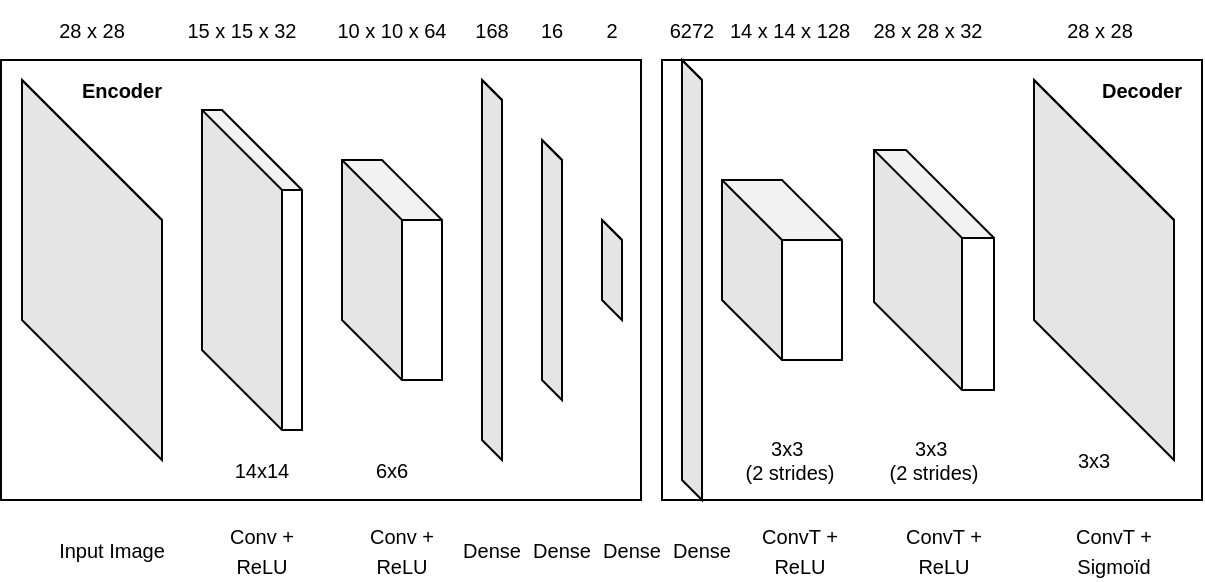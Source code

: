 <mxfile version="19.0.2" type="device"><diagram id="_zXeoHZA_cRRAsdOXSv1" name="Page-1"><mxGraphModel dx="1065" dy="408" grid="1" gridSize="10" guides="1" tooltips="1" connect="1" arrows="1" fold="1" page="1" pageScale="1" pageWidth="827" pageHeight="1169" math="0" shadow="0"><root><mxCell id="0"/><mxCell id="1" parent="0"/><mxCell id="YKl_hyp22E5s536gqu3B-13" value="" style="rounded=0;whiteSpace=wrap;html=1;" vertex="1" parent="1"><mxGeometry x="350" y="90" width="270" height="220" as="geometry"/></mxCell><mxCell id="YKl_hyp22E5s536gqu3B-12" value="" style="rounded=0;whiteSpace=wrap;html=1;" vertex="1" parent="1"><mxGeometry x="19.5" y="90" width="320" height="220" as="geometry"/></mxCell><mxCell id="YKl_hyp22E5s536gqu3B-1" value="" style="shape=cube;whiteSpace=wrap;html=1;boundedLbl=1;backgroundOutline=1;darkOpacity=0.05;darkOpacity2=0.1;size=160;" vertex="1" parent="1"><mxGeometry x="30" y="100" width="70" height="190" as="geometry"/></mxCell><mxCell id="YKl_hyp22E5s536gqu3B-2" value="" style="shape=cube;whiteSpace=wrap;html=1;boundedLbl=1;backgroundOutline=1;darkOpacity=0.05;darkOpacity2=0.1;size=40;" vertex="1" parent="1"><mxGeometry x="120" y="115" width="50" height="160" as="geometry"/></mxCell><mxCell id="YKl_hyp22E5s536gqu3B-3" value="" style="shape=cube;whiteSpace=wrap;html=1;boundedLbl=1;backgroundOutline=1;darkOpacity=0.05;darkOpacity2=0.1;size=30;" vertex="1" parent="1"><mxGeometry x="190" y="140" width="50" height="110" as="geometry"/></mxCell><mxCell id="YKl_hyp22E5s536gqu3B-4" value="" style="shape=cube;whiteSpace=wrap;html=1;boundedLbl=1;backgroundOutline=1;darkOpacity=0.05;darkOpacity2=0.1;size=160;" vertex="1" parent="1"><mxGeometry x="260" y="100" width="10" height="190" as="geometry"/></mxCell><mxCell id="YKl_hyp22E5s536gqu3B-5" value="" style="shape=cube;whiteSpace=wrap;html=1;boundedLbl=1;backgroundOutline=1;darkOpacity=0.05;darkOpacity2=0.1;size=160;" vertex="1" parent="1"><mxGeometry x="290" y="130" width="10" height="130" as="geometry"/></mxCell><mxCell id="YKl_hyp22E5s536gqu3B-6" value="" style="shape=cube;whiteSpace=wrap;html=1;boundedLbl=1;backgroundOutline=1;darkOpacity=0.05;darkOpacity2=0.1;size=160;" vertex="1" parent="1"><mxGeometry x="320" y="170" width="10" height="50" as="geometry"/></mxCell><mxCell id="YKl_hyp22E5s536gqu3B-7" value="" style="shape=cube;whiteSpace=wrap;html=1;boundedLbl=1;backgroundOutline=1;darkOpacity=0.05;darkOpacity2=0.1;size=160;" vertex="1" parent="1"><mxGeometry x="360" y="90" width="10" height="220" as="geometry"/></mxCell><mxCell id="YKl_hyp22E5s536gqu3B-8" value="" style="shape=cube;whiteSpace=wrap;html=1;boundedLbl=1;backgroundOutline=1;darkOpacity=0.05;darkOpacity2=0.1;size=30;" vertex="1" parent="1"><mxGeometry x="380" y="150" width="60" height="90" as="geometry"/></mxCell><mxCell id="YKl_hyp22E5s536gqu3B-9" value="" style="shape=cube;whiteSpace=wrap;html=1;boundedLbl=1;backgroundOutline=1;darkOpacity=0.05;darkOpacity2=0.1;size=44;" vertex="1" parent="1"><mxGeometry x="456" y="135" width="60" height="120" as="geometry"/></mxCell><mxCell id="YKl_hyp22E5s536gqu3B-11" value="" style="shape=cube;whiteSpace=wrap;html=1;boundedLbl=1;backgroundOutline=1;darkOpacity=0.05;darkOpacity2=0.1;size=160;" vertex="1" parent="1"><mxGeometry x="536" y="100" width="70" height="190" as="geometry"/></mxCell><mxCell id="YKl_hyp22E5s536gqu3B-14" value="&lt;font style=&quot;font-size: 10px;&quot;&gt;Input Image&lt;/font&gt;" style="text;html=1;strokeColor=none;fillColor=none;align=center;verticalAlign=middle;whiteSpace=wrap;rounded=0;" vertex="1" parent="1"><mxGeometry x="44.5" y="320" width="60" height="30" as="geometry"/></mxCell><mxCell id="YKl_hyp22E5s536gqu3B-15" value="&lt;font style=&quot;font-size: 10px;&quot;&gt;Conv + ReLU&lt;/font&gt;" style="text;html=1;strokeColor=none;fillColor=none;align=center;verticalAlign=middle;whiteSpace=wrap;rounded=0;" vertex="1" parent="1"><mxGeometry x="119.5" y="320" width="60" height="30" as="geometry"/></mxCell><mxCell id="YKl_hyp22E5s536gqu3B-16" value="&lt;font style=&quot;font-size: 10px;&quot;&gt;Conv + ReLU&lt;/font&gt;" style="text;html=1;strokeColor=none;fillColor=none;align=center;verticalAlign=middle;whiteSpace=wrap;rounded=0;" vertex="1" parent="1"><mxGeometry x="189.5" y="320" width="60" height="30" as="geometry"/></mxCell><mxCell id="YKl_hyp22E5s536gqu3B-17" value="&lt;font style=&quot;font-size: 10px;&quot;&gt;Dense&lt;/font&gt;" style="text;html=1;strokeColor=none;fillColor=none;align=center;verticalAlign=middle;whiteSpace=wrap;rounded=0;" vertex="1" parent="1"><mxGeometry x="235" y="320" width="60" height="30" as="geometry"/></mxCell><mxCell id="YKl_hyp22E5s536gqu3B-19" value="&lt;font style=&quot;font-size: 10px;&quot;&gt;Dense&lt;/font&gt;" style="text;html=1;strokeColor=none;fillColor=none;align=center;verticalAlign=middle;whiteSpace=wrap;rounded=0;" vertex="1" parent="1"><mxGeometry x="270" y="320" width="60" height="30" as="geometry"/></mxCell><mxCell id="YKl_hyp22E5s536gqu3B-21" value="&lt;font style=&quot;font-size: 10px;&quot;&gt;Dense&lt;/font&gt;" style="text;html=1;strokeColor=none;fillColor=none;align=center;verticalAlign=middle;whiteSpace=wrap;rounded=0;" vertex="1" parent="1"><mxGeometry x="304.5" y="320" width="60" height="30" as="geometry"/></mxCell><mxCell id="YKl_hyp22E5s536gqu3B-22" value="14x14" style="text;html=1;strokeColor=none;fillColor=none;align=center;verticalAlign=middle;whiteSpace=wrap;rounded=0;fontSize=10;" vertex="1" parent="1"><mxGeometry x="120" y="280" width="60" height="30" as="geometry"/></mxCell><mxCell id="YKl_hyp22E5s536gqu3B-23" value="6x6" style="text;html=1;strokeColor=none;fillColor=none;align=center;verticalAlign=middle;whiteSpace=wrap;rounded=0;fontSize=10;" vertex="1" parent="1"><mxGeometry x="185" y="280" width="60" height="30" as="geometry"/></mxCell><mxCell id="YKl_hyp22E5s536gqu3B-24" value="&lt;font style=&quot;font-size: 10px;&quot;&gt;ConvT + ReLU&lt;/font&gt;" style="text;html=1;strokeColor=none;fillColor=none;align=center;verticalAlign=middle;whiteSpace=wrap;rounded=0;" vertex="1" parent="1"><mxGeometry x="388.5" y="320" width="60" height="30" as="geometry"/></mxCell><mxCell id="YKl_hyp22E5s536gqu3B-25" value="&lt;font style=&quot;font-size: 10px;&quot;&gt;ConvT + ReLU&lt;/font&gt;" style="text;html=1;strokeColor=none;fillColor=none;align=center;verticalAlign=middle;whiteSpace=wrap;rounded=0;" vertex="1" parent="1"><mxGeometry x="460.5" y="320" width="60" height="30" as="geometry"/></mxCell><mxCell id="YKl_hyp22E5s536gqu3B-26" value="&lt;font style=&quot;font-size: 10px;&quot;&gt;ConvT + Sigmoïd&lt;/font&gt;" style="text;html=1;strokeColor=none;fillColor=none;align=center;verticalAlign=middle;whiteSpace=wrap;rounded=0;" vertex="1" parent="1"><mxGeometry x="545.5" y="320" width="60" height="30" as="geometry"/></mxCell><mxCell id="YKl_hyp22E5s536gqu3B-27" value="&lt;font style=&quot;font-size: 10px;&quot;&gt;Dense&lt;/font&gt;" style="text;html=1;strokeColor=none;fillColor=none;align=center;verticalAlign=middle;whiteSpace=wrap;rounded=0;" vertex="1" parent="1"><mxGeometry x="339.5" y="320" width="60" height="30" as="geometry"/></mxCell><mxCell id="YKl_hyp22E5s536gqu3B-28" value="3x3&amp;nbsp;&lt;br&gt;(2 strides)" style="text;html=1;strokeColor=none;fillColor=none;align=center;verticalAlign=middle;whiteSpace=wrap;rounded=0;fontSize=10;" vertex="1" parent="1"><mxGeometry x="384" y="275" width="60" height="30" as="geometry"/></mxCell><mxCell id="YKl_hyp22E5s536gqu3B-29" value="3x3&amp;nbsp;&lt;br&gt;(2 strides)" style="text;html=1;strokeColor=none;fillColor=none;align=center;verticalAlign=middle;whiteSpace=wrap;rounded=0;fontSize=10;" vertex="1" parent="1"><mxGeometry x="456" y="275" width="60" height="30" as="geometry"/></mxCell><mxCell id="YKl_hyp22E5s536gqu3B-30" value="3x3" style="text;html=1;strokeColor=none;fillColor=none;align=center;verticalAlign=middle;whiteSpace=wrap;rounded=0;fontSize=10;" vertex="1" parent="1"><mxGeometry x="536" y="275" width="60" height="30" as="geometry"/></mxCell><mxCell id="YKl_hyp22E5s536gqu3B-31" value="28 x 28" style="text;html=1;strokeColor=none;fillColor=none;align=center;verticalAlign=middle;whiteSpace=wrap;rounded=0;fontSize=10;" vertex="1" parent="1"><mxGeometry x="35" y="60" width="60" height="30" as="geometry"/></mxCell><mxCell id="YKl_hyp22E5s536gqu3B-32" value="15 x 15 x 32" style="text;html=1;strokeColor=none;fillColor=none;align=center;verticalAlign=middle;whiteSpace=wrap;rounded=0;fontSize=10;" vertex="1" parent="1"><mxGeometry x="110" y="60" width="60" height="30" as="geometry"/></mxCell><mxCell id="YKl_hyp22E5s536gqu3B-33" value="10 x 10 x 64" style="text;html=1;strokeColor=none;fillColor=none;align=center;verticalAlign=middle;whiteSpace=wrap;rounded=0;fontSize=10;" vertex="1" parent="1"><mxGeometry x="185" y="60" width="60" height="30" as="geometry"/></mxCell><mxCell id="YKl_hyp22E5s536gqu3B-34" value="168" style="text;html=1;strokeColor=none;fillColor=none;align=center;verticalAlign=middle;whiteSpace=wrap;rounded=0;fontSize=10;" vertex="1" parent="1"><mxGeometry x="235" y="60" width="60" height="30" as="geometry"/></mxCell><mxCell id="YKl_hyp22E5s536gqu3B-35" value="16" style="text;html=1;strokeColor=none;fillColor=none;align=center;verticalAlign=middle;whiteSpace=wrap;rounded=0;fontSize=10;" vertex="1" parent="1"><mxGeometry x="265" y="60" width="60" height="30" as="geometry"/></mxCell><mxCell id="YKl_hyp22E5s536gqu3B-36" value="2" style="text;html=1;strokeColor=none;fillColor=none;align=center;verticalAlign=middle;whiteSpace=wrap;rounded=0;fontSize=10;" vertex="1" parent="1"><mxGeometry x="295" y="60" width="60" height="30" as="geometry"/></mxCell><mxCell id="YKl_hyp22E5s536gqu3B-37" value="6272" style="text;html=1;strokeColor=none;fillColor=none;align=center;verticalAlign=middle;whiteSpace=wrap;rounded=0;fontSize=10;" vertex="1" parent="1"><mxGeometry x="334.5" y="60" width="60" height="30" as="geometry"/></mxCell><mxCell id="YKl_hyp22E5s536gqu3B-40" value="14 x 14 x 128" style="text;html=1;strokeColor=none;fillColor=none;align=center;verticalAlign=middle;whiteSpace=wrap;rounded=0;fontSize=10;" vertex="1" parent="1"><mxGeometry x="381" y="60" width="66" height="30" as="geometry"/></mxCell><mxCell id="YKl_hyp22E5s536gqu3B-41" value="28 x 28 x 32" style="text;html=1;strokeColor=none;fillColor=none;align=center;verticalAlign=middle;whiteSpace=wrap;rounded=0;fontSize=10;" vertex="1" parent="1"><mxGeometry x="450" y="60" width="66" height="30" as="geometry"/></mxCell><mxCell id="YKl_hyp22E5s536gqu3B-42" value="28 x 28" style="text;html=1;strokeColor=none;fillColor=none;align=center;verticalAlign=middle;whiteSpace=wrap;rounded=0;fontSize=10;" vertex="1" parent="1"><mxGeometry x="536" y="60" width="66" height="30" as="geometry"/></mxCell><mxCell id="YKl_hyp22E5s536gqu3B-44" value="&lt;b&gt;Encoder&lt;/b&gt;" style="text;html=1;strokeColor=none;fillColor=none;align=center;verticalAlign=middle;whiteSpace=wrap;rounded=0;fontSize=10;" vertex="1" parent="1"><mxGeometry x="50" y="90" width="60" height="30" as="geometry"/></mxCell><mxCell id="YKl_hyp22E5s536gqu3B-46" value="&lt;b&gt;Decoder&lt;/b&gt;" style="text;html=1;strokeColor=none;fillColor=none;align=center;verticalAlign=middle;whiteSpace=wrap;rounded=0;fontSize=10;" vertex="1" parent="1"><mxGeometry x="560" y="90" width="60" height="30" as="geometry"/></mxCell></root></mxGraphModel></diagram></mxfile>